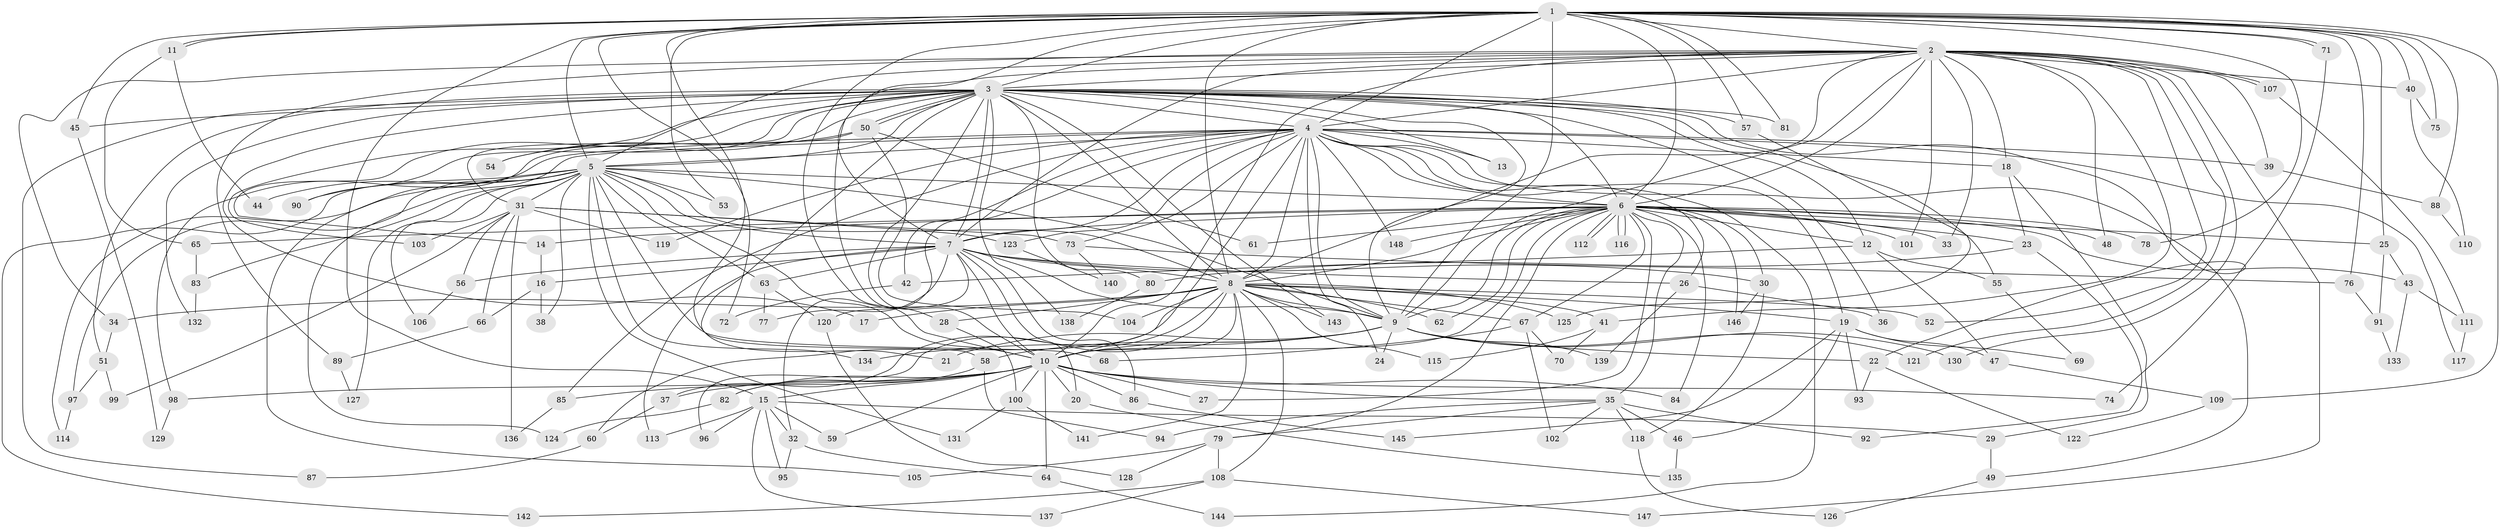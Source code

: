 // Generated by graph-tools (version 1.1) at 2025/25/03/09/25 03:25:53]
// undirected, 148 vertices, 321 edges
graph export_dot {
graph [start="1"]
  node [color=gray90,style=filled];
  1;
  2;
  3;
  4;
  5;
  6;
  7;
  8;
  9;
  10;
  11;
  12;
  13;
  14;
  15;
  16;
  17;
  18;
  19;
  20;
  21;
  22;
  23;
  24;
  25;
  26;
  27;
  28;
  29;
  30;
  31;
  32;
  33;
  34;
  35;
  36;
  37;
  38;
  39;
  40;
  41;
  42;
  43;
  44;
  45;
  46;
  47;
  48;
  49;
  50;
  51;
  52;
  53;
  54;
  55;
  56;
  57;
  58;
  59;
  60;
  61;
  62;
  63;
  64;
  65;
  66;
  67;
  68;
  69;
  70;
  71;
  72;
  73;
  74;
  75;
  76;
  77;
  78;
  79;
  80;
  81;
  82;
  83;
  84;
  85;
  86;
  87;
  88;
  89;
  90;
  91;
  92;
  93;
  94;
  95;
  96;
  97;
  98;
  99;
  100;
  101;
  102;
  103;
  104;
  105;
  106;
  107;
  108;
  109;
  110;
  111;
  112;
  113;
  114;
  115;
  116;
  117;
  118;
  119;
  120;
  121;
  122;
  123;
  124;
  125;
  126;
  127;
  128;
  129;
  130;
  131;
  132;
  133;
  134;
  135;
  136;
  137;
  138;
  139;
  140;
  141;
  142;
  143;
  144;
  145;
  146;
  147;
  148;
  1 -- 2;
  1 -- 3;
  1 -- 4;
  1 -- 5;
  1 -- 6;
  1 -- 7;
  1 -- 8;
  1 -- 9;
  1 -- 10;
  1 -- 11;
  1 -- 11;
  1 -- 15;
  1 -- 25;
  1 -- 40;
  1 -- 45;
  1 -- 53;
  1 -- 57;
  1 -- 58;
  1 -- 71;
  1 -- 71;
  1 -- 72;
  1 -- 75;
  1 -- 76;
  1 -- 78;
  1 -- 81;
  1 -- 88;
  1 -- 109;
  2 -- 3;
  2 -- 4;
  2 -- 5;
  2 -- 6;
  2 -- 7;
  2 -- 8;
  2 -- 9;
  2 -- 10;
  2 -- 18;
  2 -- 28;
  2 -- 33;
  2 -- 34;
  2 -- 39;
  2 -- 40;
  2 -- 41;
  2 -- 48;
  2 -- 52;
  2 -- 89;
  2 -- 101;
  2 -- 107;
  2 -- 107;
  2 -- 121;
  2 -- 130;
  2 -- 147;
  3 -- 4;
  3 -- 5;
  3 -- 6;
  3 -- 7;
  3 -- 8;
  3 -- 9;
  3 -- 10;
  3 -- 12;
  3 -- 13;
  3 -- 14;
  3 -- 17;
  3 -- 21;
  3 -- 22;
  3 -- 31;
  3 -- 36;
  3 -- 45;
  3 -- 50;
  3 -- 50;
  3 -- 51;
  3 -- 54;
  3 -- 55;
  3 -- 57;
  3 -- 80;
  3 -- 81;
  3 -- 87;
  3 -- 90;
  3 -- 103;
  3 -- 132;
  3 -- 138;
  3 -- 143;
  4 -- 5;
  4 -- 6;
  4 -- 7;
  4 -- 8;
  4 -- 9;
  4 -- 10;
  4 -- 13;
  4 -- 18;
  4 -- 19;
  4 -- 24;
  4 -- 26;
  4 -- 32;
  4 -- 39;
  4 -- 42;
  4 -- 49;
  4 -- 73;
  4 -- 85;
  4 -- 98;
  4 -- 117;
  4 -- 119;
  4 -- 123;
  4 -- 124;
  4 -- 144;
  4 -- 148;
  5 -- 6;
  5 -- 7;
  5 -- 8;
  5 -- 9;
  5 -- 10;
  5 -- 31;
  5 -- 38;
  5 -- 44;
  5 -- 53;
  5 -- 63;
  5 -- 68;
  5 -- 83;
  5 -- 90;
  5 -- 97;
  5 -- 106;
  5 -- 114;
  5 -- 127;
  5 -- 131;
  5 -- 134;
  5 -- 142;
  6 -- 7;
  6 -- 8;
  6 -- 9;
  6 -- 10;
  6 -- 12;
  6 -- 14;
  6 -- 23;
  6 -- 25;
  6 -- 27;
  6 -- 30;
  6 -- 33;
  6 -- 35;
  6 -- 43;
  6 -- 48;
  6 -- 61;
  6 -- 62;
  6 -- 65;
  6 -- 67;
  6 -- 78;
  6 -- 79;
  6 -- 84;
  6 -- 101;
  6 -- 112;
  6 -- 112;
  6 -- 116;
  6 -- 116;
  6 -- 146;
  6 -- 148;
  7 -- 8;
  7 -- 9;
  7 -- 10;
  7 -- 16;
  7 -- 20;
  7 -- 26;
  7 -- 30;
  7 -- 56;
  7 -- 63;
  7 -- 77;
  7 -- 86;
  7 -- 113;
  7 -- 120;
  8 -- 9;
  8 -- 10;
  8 -- 17;
  8 -- 19;
  8 -- 28;
  8 -- 34;
  8 -- 37;
  8 -- 41;
  8 -- 52;
  8 -- 60;
  8 -- 62;
  8 -- 67;
  8 -- 96;
  8 -- 104;
  8 -- 108;
  8 -- 115;
  8 -- 125;
  8 -- 141;
  8 -- 143;
  9 -- 10;
  9 -- 21;
  9 -- 22;
  9 -- 24;
  9 -- 58;
  9 -- 121;
  9 -- 130;
  9 -- 134;
  9 -- 139;
  10 -- 15;
  10 -- 20;
  10 -- 27;
  10 -- 35;
  10 -- 37;
  10 -- 59;
  10 -- 64;
  10 -- 74;
  10 -- 82;
  10 -- 84;
  10 -- 85;
  10 -- 86;
  10 -- 98;
  10 -- 100;
  11 -- 44;
  11 -- 65;
  12 -- 42;
  12 -- 47;
  12 -- 55;
  14 -- 16;
  15 -- 29;
  15 -- 32;
  15 -- 59;
  15 -- 95;
  15 -- 96;
  15 -- 113;
  15 -- 137;
  16 -- 38;
  16 -- 66;
  18 -- 23;
  18 -- 29;
  19 -- 46;
  19 -- 47;
  19 -- 69;
  19 -- 93;
  19 -- 145;
  20 -- 135;
  22 -- 93;
  22 -- 122;
  23 -- 80;
  23 -- 92;
  25 -- 43;
  25 -- 91;
  26 -- 36;
  26 -- 139;
  28 -- 100;
  29 -- 49;
  30 -- 118;
  30 -- 146;
  31 -- 56;
  31 -- 66;
  31 -- 73;
  31 -- 99;
  31 -- 103;
  31 -- 119;
  31 -- 123;
  31 -- 136;
  32 -- 64;
  32 -- 95;
  34 -- 51;
  35 -- 46;
  35 -- 79;
  35 -- 92;
  35 -- 94;
  35 -- 102;
  35 -- 118;
  37 -- 60;
  39 -- 88;
  40 -- 75;
  40 -- 110;
  41 -- 70;
  41 -- 115;
  42 -- 72;
  43 -- 111;
  43 -- 133;
  45 -- 129;
  46 -- 135;
  47 -- 109;
  49 -- 126;
  50 -- 54;
  50 -- 61;
  50 -- 104;
  50 -- 105;
  51 -- 97;
  51 -- 99;
  55 -- 69;
  56 -- 106;
  57 -- 125;
  58 -- 82;
  58 -- 94;
  60 -- 87;
  63 -- 77;
  63 -- 120;
  64 -- 144;
  65 -- 83;
  66 -- 89;
  67 -- 68;
  67 -- 70;
  67 -- 102;
  71 -- 74;
  73 -- 76;
  73 -- 140;
  76 -- 91;
  79 -- 105;
  79 -- 108;
  79 -- 128;
  80 -- 138;
  82 -- 124;
  83 -- 132;
  85 -- 136;
  86 -- 145;
  88 -- 110;
  89 -- 127;
  91 -- 133;
  97 -- 114;
  98 -- 129;
  100 -- 131;
  100 -- 141;
  107 -- 111;
  108 -- 137;
  108 -- 142;
  108 -- 147;
  109 -- 122;
  111 -- 117;
  118 -- 126;
  120 -- 128;
  123 -- 140;
}
